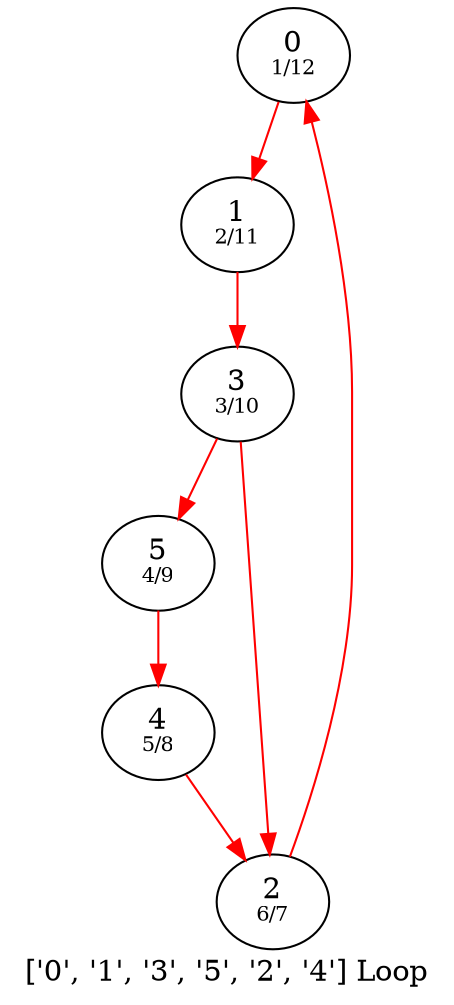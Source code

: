 digraph g {
label ="['0', '1', '3', '5', '2', '4'] Loop"
0 [label = <0<BR /><FONT POINT-SIZE="10">1/12</FONT>>]
1 [label = <1<BR /><FONT POINT-SIZE="10">2/11</FONT>>]
3 [label = <3<BR /><FONT POINT-SIZE="10">3/10</FONT>>]
5 [label = <5<BR /><FONT POINT-SIZE="10">4/9</FONT>>]
2 [label = <2<BR /><FONT POINT-SIZE="10">6/7</FONT>>]
4 [label = <4<BR /><FONT POINT-SIZE="10">5/8</FONT>>]
	edge [color=red]		0->1
		1->3
		3->5
		3->2
		5->4
		4->2
		2->0
}